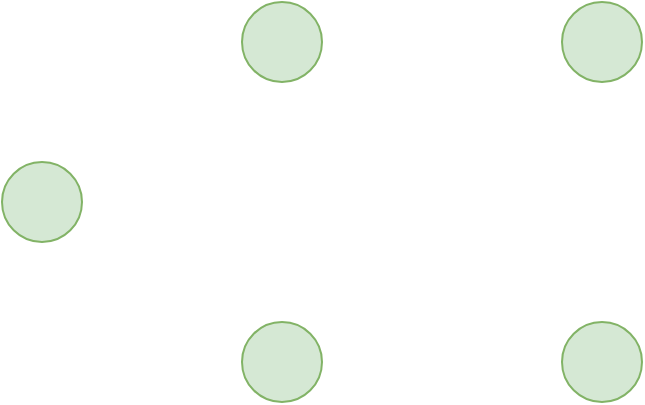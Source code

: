 <mxfile version="17.1.1" type="github">
  <diagram id="_dFQV9yzRKjEPI2oUBaA" name="Page-1">
    <mxGraphModel dx="946" dy="646" grid="1" gridSize="10" guides="1" tooltips="1" connect="1" arrows="1" fold="1" page="1" pageScale="1" pageWidth="827" pageHeight="1169" math="0" shadow="0">
      <root>
        <mxCell id="0" />
        <mxCell id="1" parent="0" />
        <mxCell id="8WXEVEu52d8ca_O_jeVY-1" value="" style="ellipse;whiteSpace=wrap;html=1;aspect=fixed;fillColor=#d5e8d4;strokeColor=#82b366;" vertex="1" parent="1">
          <mxGeometry x="120" y="160" width="40" height="40" as="geometry" />
        </mxCell>
        <mxCell id="8WXEVEu52d8ca_O_jeVY-2" value="" style="ellipse;whiteSpace=wrap;html=1;aspect=fixed;fillColor=#d5e8d4;strokeColor=#82b366;" vertex="1" parent="1">
          <mxGeometry x="240" y="80" width="40" height="40" as="geometry" />
        </mxCell>
        <mxCell id="8WXEVEu52d8ca_O_jeVY-3" value="" style="ellipse;whiteSpace=wrap;html=1;aspect=fixed;fillColor=#d5e8d4;strokeColor=#82b366;" vertex="1" parent="1">
          <mxGeometry x="240" y="240" width="40" height="40" as="geometry" />
        </mxCell>
        <mxCell id="8WXEVEu52d8ca_O_jeVY-4" value="" style="ellipse;whiteSpace=wrap;html=1;aspect=fixed;fillColor=#d5e8d4;strokeColor=#82b366;" vertex="1" parent="1">
          <mxGeometry x="400" y="80" width="40" height="40" as="geometry" />
        </mxCell>
        <mxCell id="8WXEVEu52d8ca_O_jeVY-5" value="" style="ellipse;whiteSpace=wrap;html=1;aspect=fixed;fillColor=#d5e8d4;strokeColor=#82b366;" vertex="1" parent="1">
          <mxGeometry x="400" y="240" width="40" height="40" as="geometry" />
        </mxCell>
      </root>
    </mxGraphModel>
  </diagram>
</mxfile>
